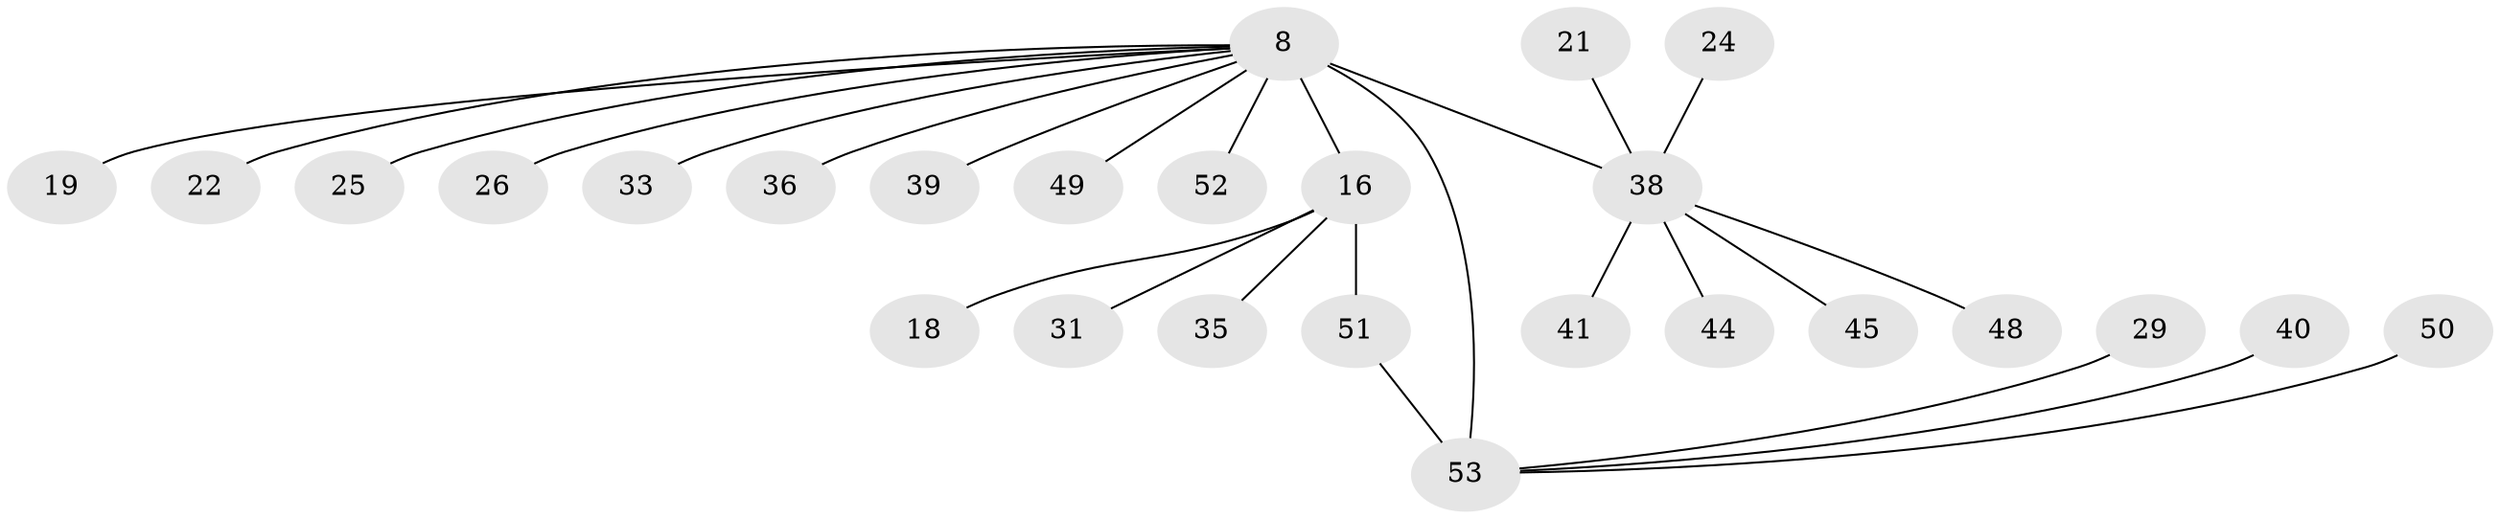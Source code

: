 // original degree distribution, {3: 0.03773584905660377, 7: 0.018867924528301886, 6: 0.05660377358490566, 4: 0.07547169811320754, 10: 0.018867924528301886, 5: 0.03773584905660377, 1: 0.5471698113207547, 2: 0.20754716981132076}
// Generated by graph-tools (version 1.1) at 2025/54/03/09/25 04:54:45]
// undirected, 26 vertices, 26 edges
graph export_dot {
graph [start="1"]
  node [color=gray90,style=filled];
  8 [super="+7"];
  16 [super="+2"];
  18;
  19;
  21;
  22;
  24;
  25;
  26;
  29;
  31;
  33;
  35;
  36 [super="+13"];
  38 [super="+6+11"];
  39 [super="+28"];
  40;
  41 [super="+27"];
  44;
  45;
  48 [super="+46"];
  49 [super="+12"];
  50 [super="+47"];
  51 [super="+34+42+43"];
  52;
  53 [super="+37+10"];
  8 -- 52;
  8 -- 53 [weight=4];
  8 -- 16 [weight=3];
  8 -- 33;
  8 -- 19;
  8 -- 22;
  8 -- 25;
  8 -- 26;
  8 -- 49;
  8 -- 36;
  8 -- 39;
  8 -- 38 [weight=2];
  16 -- 35;
  16 -- 18;
  16 -- 31;
  16 -- 51;
  21 -- 38;
  24 -- 38;
  29 -- 53;
  38 -- 41;
  38 -- 44;
  38 -- 45;
  38 -- 48;
  40 -- 53;
  50 -- 53;
  51 -- 53;
}
